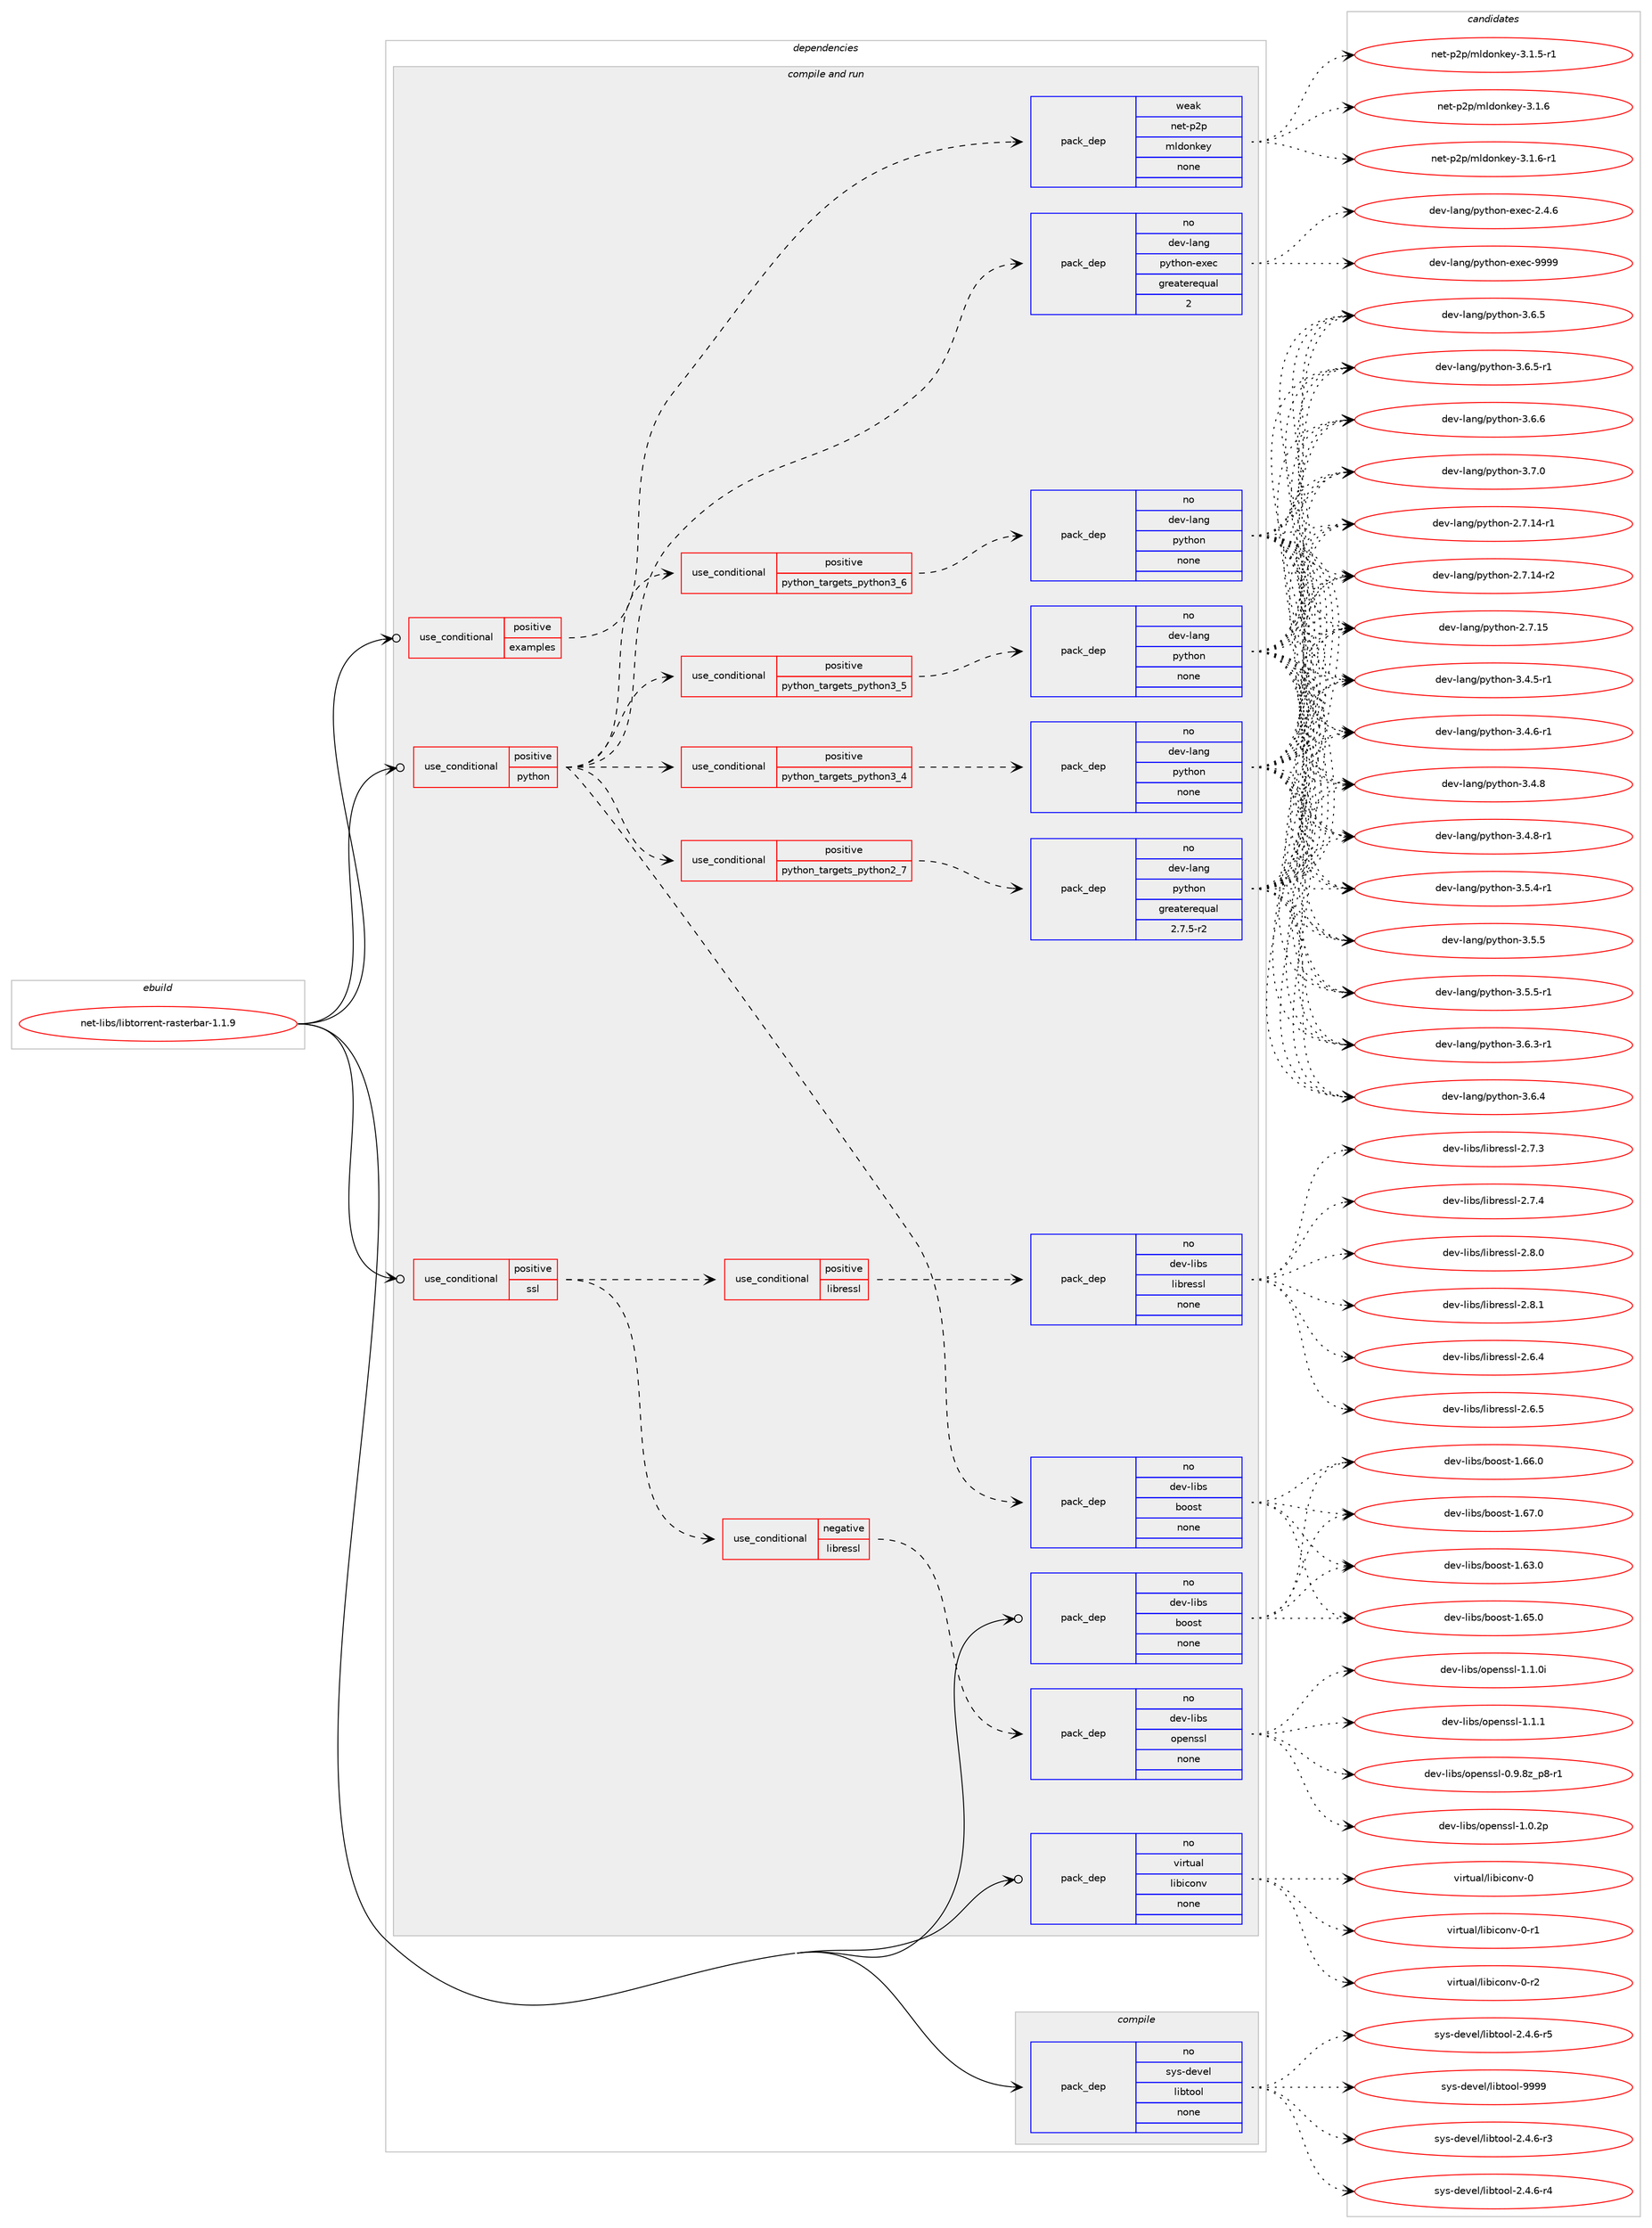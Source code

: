 digraph prolog {

# *************
# Graph options
# *************

newrank=true;
concentrate=true;
compound=true;
graph [rankdir=LR,fontname=Helvetica,fontsize=10,ranksep=1.5];#, ranksep=2.5, nodesep=0.2];
edge  [arrowhead=vee];
node  [fontname=Helvetica,fontsize=10];

# **********
# The ebuild
# **********

subgraph cluster_leftcol {
color=gray;
rank=same;
label=<<i>ebuild</i>>;
id [label="net-libs/libtorrent-rasterbar-1.1.9", color=red, width=4, href="../net-libs/libtorrent-rasterbar-1.1.9.svg"];
}

# ****************
# The dependencies
# ****************

subgraph cluster_midcol {
color=gray;
label=<<i>dependencies</i>>;
subgraph cluster_compile {
fillcolor="#eeeeee";
style=filled;
label=<<i>compile</i>>;
subgraph pack5385 {
dependency6678 [label=<<TABLE BORDER="0" CELLBORDER="1" CELLSPACING="0" CELLPADDING="4" WIDTH="220"><TR><TD ROWSPAN="6" CELLPADDING="30">pack_dep</TD></TR><TR><TD WIDTH="110">no</TD></TR><TR><TD>sys-devel</TD></TR><TR><TD>libtool</TD></TR><TR><TD>none</TD></TR><TR><TD></TD></TR></TABLE>>, shape=none, color=blue];
}
id:e -> dependency6678:w [weight=20,style="solid",arrowhead="vee"];
}
subgraph cluster_compileandrun {
fillcolor="#eeeeee";
style=filled;
label=<<i>compile and run</i>>;
subgraph cond1126 {
dependency6679 [label=<<TABLE BORDER="0" CELLBORDER="1" CELLSPACING="0" CELLPADDING="4"><TR><TD ROWSPAN="3" CELLPADDING="10">use_conditional</TD></TR><TR><TD>positive</TD></TR><TR><TD>examples</TD></TR></TABLE>>, shape=none, color=red];
subgraph pack5386 {
dependency6680 [label=<<TABLE BORDER="0" CELLBORDER="1" CELLSPACING="0" CELLPADDING="4" WIDTH="220"><TR><TD ROWSPAN="6" CELLPADDING="30">pack_dep</TD></TR><TR><TD WIDTH="110">weak</TD></TR><TR><TD>net-p2p</TD></TR><TR><TD>mldonkey</TD></TR><TR><TD>none</TD></TR><TR><TD></TD></TR></TABLE>>, shape=none, color=blue];
}
dependency6679:e -> dependency6680:w [weight=20,style="dashed",arrowhead="vee"];
}
id:e -> dependency6679:w [weight=20,style="solid",arrowhead="odotvee"];
subgraph cond1127 {
dependency6681 [label=<<TABLE BORDER="0" CELLBORDER="1" CELLSPACING="0" CELLPADDING="4"><TR><TD ROWSPAN="3" CELLPADDING="10">use_conditional</TD></TR><TR><TD>positive</TD></TR><TR><TD>python</TD></TR></TABLE>>, shape=none, color=red];
subgraph cond1128 {
dependency6682 [label=<<TABLE BORDER="0" CELLBORDER="1" CELLSPACING="0" CELLPADDING="4"><TR><TD ROWSPAN="3" CELLPADDING="10">use_conditional</TD></TR><TR><TD>positive</TD></TR><TR><TD>python_targets_python2_7</TD></TR></TABLE>>, shape=none, color=red];
subgraph pack5387 {
dependency6683 [label=<<TABLE BORDER="0" CELLBORDER="1" CELLSPACING="0" CELLPADDING="4" WIDTH="220"><TR><TD ROWSPAN="6" CELLPADDING="30">pack_dep</TD></TR><TR><TD WIDTH="110">no</TD></TR><TR><TD>dev-lang</TD></TR><TR><TD>python</TD></TR><TR><TD>greaterequal</TD></TR><TR><TD>2.7.5-r2</TD></TR></TABLE>>, shape=none, color=blue];
}
dependency6682:e -> dependency6683:w [weight=20,style="dashed",arrowhead="vee"];
}
dependency6681:e -> dependency6682:w [weight=20,style="dashed",arrowhead="vee"];
subgraph cond1129 {
dependency6684 [label=<<TABLE BORDER="0" CELLBORDER="1" CELLSPACING="0" CELLPADDING="4"><TR><TD ROWSPAN="3" CELLPADDING="10">use_conditional</TD></TR><TR><TD>positive</TD></TR><TR><TD>python_targets_python3_4</TD></TR></TABLE>>, shape=none, color=red];
subgraph pack5388 {
dependency6685 [label=<<TABLE BORDER="0" CELLBORDER="1" CELLSPACING="0" CELLPADDING="4" WIDTH="220"><TR><TD ROWSPAN="6" CELLPADDING="30">pack_dep</TD></TR><TR><TD WIDTH="110">no</TD></TR><TR><TD>dev-lang</TD></TR><TR><TD>python</TD></TR><TR><TD>none</TD></TR><TR><TD></TD></TR></TABLE>>, shape=none, color=blue];
}
dependency6684:e -> dependency6685:w [weight=20,style="dashed",arrowhead="vee"];
}
dependency6681:e -> dependency6684:w [weight=20,style="dashed",arrowhead="vee"];
subgraph cond1130 {
dependency6686 [label=<<TABLE BORDER="0" CELLBORDER="1" CELLSPACING="0" CELLPADDING="4"><TR><TD ROWSPAN="3" CELLPADDING="10">use_conditional</TD></TR><TR><TD>positive</TD></TR><TR><TD>python_targets_python3_5</TD></TR></TABLE>>, shape=none, color=red];
subgraph pack5389 {
dependency6687 [label=<<TABLE BORDER="0" CELLBORDER="1" CELLSPACING="0" CELLPADDING="4" WIDTH="220"><TR><TD ROWSPAN="6" CELLPADDING="30">pack_dep</TD></TR><TR><TD WIDTH="110">no</TD></TR><TR><TD>dev-lang</TD></TR><TR><TD>python</TD></TR><TR><TD>none</TD></TR><TR><TD></TD></TR></TABLE>>, shape=none, color=blue];
}
dependency6686:e -> dependency6687:w [weight=20,style="dashed",arrowhead="vee"];
}
dependency6681:e -> dependency6686:w [weight=20,style="dashed",arrowhead="vee"];
subgraph cond1131 {
dependency6688 [label=<<TABLE BORDER="0" CELLBORDER="1" CELLSPACING="0" CELLPADDING="4"><TR><TD ROWSPAN="3" CELLPADDING="10">use_conditional</TD></TR><TR><TD>positive</TD></TR><TR><TD>python_targets_python3_6</TD></TR></TABLE>>, shape=none, color=red];
subgraph pack5390 {
dependency6689 [label=<<TABLE BORDER="0" CELLBORDER="1" CELLSPACING="0" CELLPADDING="4" WIDTH="220"><TR><TD ROWSPAN="6" CELLPADDING="30">pack_dep</TD></TR><TR><TD WIDTH="110">no</TD></TR><TR><TD>dev-lang</TD></TR><TR><TD>python</TD></TR><TR><TD>none</TD></TR><TR><TD></TD></TR></TABLE>>, shape=none, color=blue];
}
dependency6688:e -> dependency6689:w [weight=20,style="dashed",arrowhead="vee"];
}
dependency6681:e -> dependency6688:w [weight=20,style="dashed",arrowhead="vee"];
subgraph pack5391 {
dependency6690 [label=<<TABLE BORDER="0" CELLBORDER="1" CELLSPACING="0" CELLPADDING="4" WIDTH="220"><TR><TD ROWSPAN="6" CELLPADDING="30">pack_dep</TD></TR><TR><TD WIDTH="110">no</TD></TR><TR><TD>dev-lang</TD></TR><TR><TD>python-exec</TD></TR><TR><TD>greaterequal</TD></TR><TR><TD>2</TD></TR></TABLE>>, shape=none, color=blue];
}
dependency6681:e -> dependency6690:w [weight=20,style="dashed",arrowhead="vee"];
subgraph pack5392 {
dependency6691 [label=<<TABLE BORDER="0" CELLBORDER="1" CELLSPACING="0" CELLPADDING="4" WIDTH="220"><TR><TD ROWSPAN="6" CELLPADDING="30">pack_dep</TD></TR><TR><TD WIDTH="110">no</TD></TR><TR><TD>dev-libs</TD></TR><TR><TD>boost</TD></TR><TR><TD>none</TD></TR><TR><TD></TD></TR></TABLE>>, shape=none, color=blue];
}
dependency6681:e -> dependency6691:w [weight=20,style="dashed",arrowhead="vee"];
}
id:e -> dependency6681:w [weight=20,style="solid",arrowhead="odotvee"];
subgraph cond1132 {
dependency6692 [label=<<TABLE BORDER="0" CELLBORDER="1" CELLSPACING="0" CELLPADDING="4"><TR><TD ROWSPAN="3" CELLPADDING="10">use_conditional</TD></TR><TR><TD>positive</TD></TR><TR><TD>ssl</TD></TR></TABLE>>, shape=none, color=red];
subgraph cond1133 {
dependency6693 [label=<<TABLE BORDER="0" CELLBORDER="1" CELLSPACING="0" CELLPADDING="4"><TR><TD ROWSPAN="3" CELLPADDING="10">use_conditional</TD></TR><TR><TD>negative</TD></TR><TR><TD>libressl</TD></TR></TABLE>>, shape=none, color=red];
subgraph pack5393 {
dependency6694 [label=<<TABLE BORDER="0" CELLBORDER="1" CELLSPACING="0" CELLPADDING="4" WIDTH="220"><TR><TD ROWSPAN="6" CELLPADDING="30">pack_dep</TD></TR><TR><TD WIDTH="110">no</TD></TR><TR><TD>dev-libs</TD></TR><TR><TD>openssl</TD></TR><TR><TD>none</TD></TR><TR><TD></TD></TR></TABLE>>, shape=none, color=blue];
}
dependency6693:e -> dependency6694:w [weight=20,style="dashed",arrowhead="vee"];
}
dependency6692:e -> dependency6693:w [weight=20,style="dashed",arrowhead="vee"];
subgraph cond1134 {
dependency6695 [label=<<TABLE BORDER="0" CELLBORDER="1" CELLSPACING="0" CELLPADDING="4"><TR><TD ROWSPAN="3" CELLPADDING="10">use_conditional</TD></TR><TR><TD>positive</TD></TR><TR><TD>libressl</TD></TR></TABLE>>, shape=none, color=red];
subgraph pack5394 {
dependency6696 [label=<<TABLE BORDER="0" CELLBORDER="1" CELLSPACING="0" CELLPADDING="4" WIDTH="220"><TR><TD ROWSPAN="6" CELLPADDING="30">pack_dep</TD></TR><TR><TD WIDTH="110">no</TD></TR><TR><TD>dev-libs</TD></TR><TR><TD>libressl</TD></TR><TR><TD>none</TD></TR><TR><TD></TD></TR></TABLE>>, shape=none, color=blue];
}
dependency6695:e -> dependency6696:w [weight=20,style="dashed",arrowhead="vee"];
}
dependency6692:e -> dependency6695:w [weight=20,style="dashed",arrowhead="vee"];
}
id:e -> dependency6692:w [weight=20,style="solid",arrowhead="odotvee"];
subgraph pack5395 {
dependency6697 [label=<<TABLE BORDER="0" CELLBORDER="1" CELLSPACING="0" CELLPADDING="4" WIDTH="220"><TR><TD ROWSPAN="6" CELLPADDING="30">pack_dep</TD></TR><TR><TD WIDTH="110">no</TD></TR><TR><TD>dev-libs</TD></TR><TR><TD>boost</TD></TR><TR><TD>none</TD></TR><TR><TD></TD></TR></TABLE>>, shape=none, color=blue];
}
id:e -> dependency6697:w [weight=20,style="solid",arrowhead="odotvee"];
subgraph pack5396 {
dependency6698 [label=<<TABLE BORDER="0" CELLBORDER="1" CELLSPACING="0" CELLPADDING="4" WIDTH="220"><TR><TD ROWSPAN="6" CELLPADDING="30">pack_dep</TD></TR><TR><TD WIDTH="110">no</TD></TR><TR><TD>virtual</TD></TR><TR><TD>libiconv</TD></TR><TR><TD>none</TD></TR><TR><TD></TD></TR></TABLE>>, shape=none, color=blue];
}
id:e -> dependency6698:w [weight=20,style="solid",arrowhead="odotvee"];
}
subgraph cluster_run {
fillcolor="#eeeeee";
style=filled;
label=<<i>run</i>>;
}
}

# **************
# The candidates
# **************

subgraph cluster_choices {
rank=same;
color=gray;
label=<<i>candidates</i>>;

subgraph choice5385 {
color=black;
nodesep=1;
choice1151211154510010111810110847108105981161111111084550465246544511451 [label="sys-devel/libtool-2.4.6-r3", color=red, width=4,href="../sys-devel/libtool-2.4.6-r3.svg"];
choice1151211154510010111810110847108105981161111111084550465246544511452 [label="sys-devel/libtool-2.4.6-r4", color=red, width=4,href="../sys-devel/libtool-2.4.6-r4.svg"];
choice1151211154510010111810110847108105981161111111084550465246544511453 [label="sys-devel/libtool-2.4.6-r5", color=red, width=4,href="../sys-devel/libtool-2.4.6-r5.svg"];
choice1151211154510010111810110847108105981161111111084557575757 [label="sys-devel/libtool-9999", color=red, width=4,href="../sys-devel/libtool-9999.svg"];
dependency6678:e -> choice1151211154510010111810110847108105981161111111084550465246544511451:w [style=dotted,weight="100"];
dependency6678:e -> choice1151211154510010111810110847108105981161111111084550465246544511452:w [style=dotted,weight="100"];
dependency6678:e -> choice1151211154510010111810110847108105981161111111084550465246544511453:w [style=dotted,weight="100"];
dependency6678:e -> choice1151211154510010111810110847108105981161111111084557575757:w [style=dotted,weight="100"];
}
subgraph choice5386 {
color=black;
nodesep=1;
choice1101011164511250112471091081001111101071011214551464946534511449 [label="net-p2p/mldonkey-3.1.5-r1", color=red, width=4,href="../net-p2p/mldonkey-3.1.5-r1.svg"];
choice110101116451125011247109108100111110107101121455146494654 [label="net-p2p/mldonkey-3.1.6", color=red, width=4,href="../net-p2p/mldonkey-3.1.6.svg"];
choice1101011164511250112471091081001111101071011214551464946544511449 [label="net-p2p/mldonkey-3.1.6-r1", color=red, width=4,href="../net-p2p/mldonkey-3.1.6-r1.svg"];
dependency6680:e -> choice1101011164511250112471091081001111101071011214551464946534511449:w [style=dotted,weight="100"];
dependency6680:e -> choice110101116451125011247109108100111110107101121455146494654:w [style=dotted,weight="100"];
dependency6680:e -> choice1101011164511250112471091081001111101071011214551464946544511449:w [style=dotted,weight="100"];
}
subgraph choice5387 {
color=black;
nodesep=1;
choice100101118451089711010347112121116104111110455046554649524511449 [label="dev-lang/python-2.7.14-r1", color=red, width=4,href="../dev-lang/python-2.7.14-r1.svg"];
choice100101118451089711010347112121116104111110455046554649524511450 [label="dev-lang/python-2.7.14-r2", color=red, width=4,href="../dev-lang/python-2.7.14-r2.svg"];
choice10010111845108971101034711212111610411111045504655464953 [label="dev-lang/python-2.7.15", color=red, width=4,href="../dev-lang/python-2.7.15.svg"];
choice1001011184510897110103471121211161041111104551465246534511449 [label="dev-lang/python-3.4.5-r1", color=red, width=4,href="../dev-lang/python-3.4.5-r1.svg"];
choice1001011184510897110103471121211161041111104551465246544511449 [label="dev-lang/python-3.4.6-r1", color=red, width=4,href="../dev-lang/python-3.4.6-r1.svg"];
choice100101118451089711010347112121116104111110455146524656 [label="dev-lang/python-3.4.8", color=red, width=4,href="../dev-lang/python-3.4.8.svg"];
choice1001011184510897110103471121211161041111104551465246564511449 [label="dev-lang/python-3.4.8-r1", color=red, width=4,href="../dev-lang/python-3.4.8-r1.svg"];
choice1001011184510897110103471121211161041111104551465346524511449 [label="dev-lang/python-3.5.4-r1", color=red, width=4,href="../dev-lang/python-3.5.4-r1.svg"];
choice100101118451089711010347112121116104111110455146534653 [label="dev-lang/python-3.5.5", color=red, width=4,href="../dev-lang/python-3.5.5.svg"];
choice1001011184510897110103471121211161041111104551465346534511449 [label="dev-lang/python-3.5.5-r1", color=red, width=4,href="../dev-lang/python-3.5.5-r1.svg"];
choice1001011184510897110103471121211161041111104551465446514511449 [label="dev-lang/python-3.6.3-r1", color=red, width=4,href="../dev-lang/python-3.6.3-r1.svg"];
choice100101118451089711010347112121116104111110455146544652 [label="dev-lang/python-3.6.4", color=red, width=4,href="../dev-lang/python-3.6.4.svg"];
choice100101118451089711010347112121116104111110455146544653 [label="dev-lang/python-3.6.5", color=red, width=4,href="../dev-lang/python-3.6.5.svg"];
choice1001011184510897110103471121211161041111104551465446534511449 [label="dev-lang/python-3.6.5-r1", color=red, width=4,href="../dev-lang/python-3.6.5-r1.svg"];
choice100101118451089711010347112121116104111110455146544654 [label="dev-lang/python-3.6.6", color=red, width=4,href="../dev-lang/python-3.6.6.svg"];
choice100101118451089711010347112121116104111110455146554648 [label="dev-lang/python-3.7.0", color=red, width=4,href="../dev-lang/python-3.7.0.svg"];
dependency6683:e -> choice100101118451089711010347112121116104111110455046554649524511449:w [style=dotted,weight="100"];
dependency6683:e -> choice100101118451089711010347112121116104111110455046554649524511450:w [style=dotted,weight="100"];
dependency6683:e -> choice10010111845108971101034711212111610411111045504655464953:w [style=dotted,weight="100"];
dependency6683:e -> choice1001011184510897110103471121211161041111104551465246534511449:w [style=dotted,weight="100"];
dependency6683:e -> choice1001011184510897110103471121211161041111104551465246544511449:w [style=dotted,weight="100"];
dependency6683:e -> choice100101118451089711010347112121116104111110455146524656:w [style=dotted,weight="100"];
dependency6683:e -> choice1001011184510897110103471121211161041111104551465246564511449:w [style=dotted,weight="100"];
dependency6683:e -> choice1001011184510897110103471121211161041111104551465346524511449:w [style=dotted,weight="100"];
dependency6683:e -> choice100101118451089711010347112121116104111110455146534653:w [style=dotted,weight="100"];
dependency6683:e -> choice1001011184510897110103471121211161041111104551465346534511449:w [style=dotted,weight="100"];
dependency6683:e -> choice1001011184510897110103471121211161041111104551465446514511449:w [style=dotted,weight="100"];
dependency6683:e -> choice100101118451089711010347112121116104111110455146544652:w [style=dotted,weight="100"];
dependency6683:e -> choice100101118451089711010347112121116104111110455146544653:w [style=dotted,weight="100"];
dependency6683:e -> choice1001011184510897110103471121211161041111104551465446534511449:w [style=dotted,weight="100"];
dependency6683:e -> choice100101118451089711010347112121116104111110455146544654:w [style=dotted,weight="100"];
dependency6683:e -> choice100101118451089711010347112121116104111110455146554648:w [style=dotted,weight="100"];
}
subgraph choice5388 {
color=black;
nodesep=1;
choice100101118451089711010347112121116104111110455046554649524511449 [label="dev-lang/python-2.7.14-r1", color=red, width=4,href="../dev-lang/python-2.7.14-r1.svg"];
choice100101118451089711010347112121116104111110455046554649524511450 [label="dev-lang/python-2.7.14-r2", color=red, width=4,href="../dev-lang/python-2.7.14-r2.svg"];
choice10010111845108971101034711212111610411111045504655464953 [label="dev-lang/python-2.7.15", color=red, width=4,href="../dev-lang/python-2.7.15.svg"];
choice1001011184510897110103471121211161041111104551465246534511449 [label="dev-lang/python-3.4.5-r1", color=red, width=4,href="../dev-lang/python-3.4.5-r1.svg"];
choice1001011184510897110103471121211161041111104551465246544511449 [label="dev-lang/python-3.4.6-r1", color=red, width=4,href="../dev-lang/python-3.4.6-r1.svg"];
choice100101118451089711010347112121116104111110455146524656 [label="dev-lang/python-3.4.8", color=red, width=4,href="../dev-lang/python-3.4.8.svg"];
choice1001011184510897110103471121211161041111104551465246564511449 [label="dev-lang/python-3.4.8-r1", color=red, width=4,href="../dev-lang/python-3.4.8-r1.svg"];
choice1001011184510897110103471121211161041111104551465346524511449 [label="dev-lang/python-3.5.4-r1", color=red, width=4,href="../dev-lang/python-3.5.4-r1.svg"];
choice100101118451089711010347112121116104111110455146534653 [label="dev-lang/python-3.5.5", color=red, width=4,href="../dev-lang/python-3.5.5.svg"];
choice1001011184510897110103471121211161041111104551465346534511449 [label="dev-lang/python-3.5.5-r1", color=red, width=4,href="../dev-lang/python-3.5.5-r1.svg"];
choice1001011184510897110103471121211161041111104551465446514511449 [label="dev-lang/python-3.6.3-r1", color=red, width=4,href="../dev-lang/python-3.6.3-r1.svg"];
choice100101118451089711010347112121116104111110455146544652 [label="dev-lang/python-3.6.4", color=red, width=4,href="../dev-lang/python-3.6.4.svg"];
choice100101118451089711010347112121116104111110455146544653 [label="dev-lang/python-3.6.5", color=red, width=4,href="../dev-lang/python-3.6.5.svg"];
choice1001011184510897110103471121211161041111104551465446534511449 [label="dev-lang/python-3.6.5-r1", color=red, width=4,href="../dev-lang/python-3.6.5-r1.svg"];
choice100101118451089711010347112121116104111110455146544654 [label="dev-lang/python-3.6.6", color=red, width=4,href="../dev-lang/python-3.6.6.svg"];
choice100101118451089711010347112121116104111110455146554648 [label="dev-lang/python-3.7.0", color=red, width=4,href="../dev-lang/python-3.7.0.svg"];
dependency6685:e -> choice100101118451089711010347112121116104111110455046554649524511449:w [style=dotted,weight="100"];
dependency6685:e -> choice100101118451089711010347112121116104111110455046554649524511450:w [style=dotted,weight="100"];
dependency6685:e -> choice10010111845108971101034711212111610411111045504655464953:w [style=dotted,weight="100"];
dependency6685:e -> choice1001011184510897110103471121211161041111104551465246534511449:w [style=dotted,weight="100"];
dependency6685:e -> choice1001011184510897110103471121211161041111104551465246544511449:w [style=dotted,weight="100"];
dependency6685:e -> choice100101118451089711010347112121116104111110455146524656:w [style=dotted,weight="100"];
dependency6685:e -> choice1001011184510897110103471121211161041111104551465246564511449:w [style=dotted,weight="100"];
dependency6685:e -> choice1001011184510897110103471121211161041111104551465346524511449:w [style=dotted,weight="100"];
dependency6685:e -> choice100101118451089711010347112121116104111110455146534653:w [style=dotted,weight="100"];
dependency6685:e -> choice1001011184510897110103471121211161041111104551465346534511449:w [style=dotted,weight="100"];
dependency6685:e -> choice1001011184510897110103471121211161041111104551465446514511449:w [style=dotted,weight="100"];
dependency6685:e -> choice100101118451089711010347112121116104111110455146544652:w [style=dotted,weight="100"];
dependency6685:e -> choice100101118451089711010347112121116104111110455146544653:w [style=dotted,weight="100"];
dependency6685:e -> choice1001011184510897110103471121211161041111104551465446534511449:w [style=dotted,weight="100"];
dependency6685:e -> choice100101118451089711010347112121116104111110455146544654:w [style=dotted,weight="100"];
dependency6685:e -> choice100101118451089711010347112121116104111110455146554648:w [style=dotted,weight="100"];
}
subgraph choice5389 {
color=black;
nodesep=1;
choice100101118451089711010347112121116104111110455046554649524511449 [label="dev-lang/python-2.7.14-r1", color=red, width=4,href="../dev-lang/python-2.7.14-r1.svg"];
choice100101118451089711010347112121116104111110455046554649524511450 [label="dev-lang/python-2.7.14-r2", color=red, width=4,href="../dev-lang/python-2.7.14-r2.svg"];
choice10010111845108971101034711212111610411111045504655464953 [label="dev-lang/python-2.7.15", color=red, width=4,href="../dev-lang/python-2.7.15.svg"];
choice1001011184510897110103471121211161041111104551465246534511449 [label="dev-lang/python-3.4.5-r1", color=red, width=4,href="../dev-lang/python-3.4.5-r1.svg"];
choice1001011184510897110103471121211161041111104551465246544511449 [label="dev-lang/python-3.4.6-r1", color=red, width=4,href="../dev-lang/python-3.4.6-r1.svg"];
choice100101118451089711010347112121116104111110455146524656 [label="dev-lang/python-3.4.8", color=red, width=4,href="../dev-lang/python-3.4.8.svg"];
choice1001011184510897110103471121211161041111104551465246564511449 [label="dev-lang/python-3.4.8-r1", color=red, width=4,href="../dev-lang/python-3.4.8-r1.svg"];
choice1001011184510897110103471121211161041111104551465346524511449 [label="dev-lang/python-3.5.4-r1", color=red, width=4,href="../dev-lang/python-3.5.4-r1.svg"];
choice100101118451089711010347112121116104111110455146534653 [label="dev-lang/python-3.5.5", color=red, width=4,href="../dev-lang/python-3.5.5.svg"];
choice1001011184510897110103471121211161041111104551465346534511449 [label="dev-lang/python-3.5.5-r1", color=red, width=4,href="../dev-lang/python-3.5.5-r1.svg"];
choice1001011184510897110103471121211161041111104551465446514511449 [label="dev-lang/python-3.6.3-r1", color=red, width=4,href="../dev-lang/python-3.6.3-r1.svg"];
choice100101118451089711010347112121116104111110455146544652 [label="dev-lang/python-3.6.4", color=red, width=4,href="../dev-lang/python-3.6.4.svg"];
choice100101118451089711010347112121116104111110455146544653 [label="dev-lang/python-3.6.5", color=red, width=4,href="../dev-lang/python-3.6.5.svg"];
choice1001011184510897110103471121211161041111104551465446534511449 [label="dev-lang/python-3.6.5-r1", color=red, width=4,href="../dev-lang/python-3.6.5-r1.svg"];
choice100101118451089711010347112121116104111110455146544654 [label="dev-lang/python-3.6.6", color=red, width=4,href="../dev-lang/python-3.6.6.svg"];
choice100101118451089711010347112121116104111110455146554648 [label="dev-lang/python-3.7.0", color=red, width=4,href="../dev-lang/python-3.7.0.svg"];
dependency6687:e -> choice100101118451089711010347112121116104111110455046554649524511449:w [style=dotted,weight="100"];
dependency6687:e -> choice100101118451089711010347112121116104111110455046554649524511450:w [style=dotted,weight="100"];
dependency6687:e -> choice10010111845108971101034711212111610411111045504655464953:w [style=dotted,weight="100"];
dependency6687:e -> choice1001011184510897110103471121211161041111104551465246534511449:w [style=dotted,weight="100"];
dependency6687:e -> choice1001011184510897110103471121211161041111104551465246544511449:w [style=dotted,weight="100"];
dependency6687:e -> choice100101118451089711010347112121116104111110455146524656:w [style=dotted,weight="100"];
dependency6687:e -> choice1001011184510897110103471121211161041111104551465246564511449:w [style=dotted,weight="100"];
dependency6687:e -> choice1001011184510897110103471121211161041111104551465346524511449:w [style=dotted,weight="100"];
dependency6687:e -> choice100101118451089711010347112121116104111110455146534653:w [style=dotted,weight="100"];
dependency6687:e -> choice1001011184510897110103471121211161041111104551465346534511449:w [style=dotted,weight="100"];
dependency6687:e -> choice1001011184510897110103471121211161041111104551465446514511449:w [style=dotted,weight="100"];
dependency6687:e -> choice100101118451089711010347112121116104111110455146544652:w [style=dotted,weight="100"];
dependency6687:e -> choice100101118451089711010347112121116104111110455146544653:w [style=dotted,weight="100"];
dependency6687:e -> choice1001011184510897110103471121211161041111104551465446534511449:w [style=dotted,weight="100"];
dependency6687:e -> choice100101118451089711010347112121116104111110455146544654:w [style=dotted,weight="100"];
dependency6687:e -> choice100101118451089711010347112121116104111110455146554648:w [style=dotted,weight="100"];
}
subgraph choice5390 {
color=black;
nodesep=1;
choice100101118451089711010347112121116104111110455046554649524511449 [label="dev-lang/python-2.7.14-r1", color=red, width=4,href="../dev-lang/python-2.7.14-r1.svg"];
choice100101118451089711010347112121116104111110455046554649524511450 [label="dev-lang/python-2.7.14-r2", color=red, width=4,href="../dev-lang/python-2.7.14-r2.svg"];
choice10010111845108971101034711212111610411111045504655464953 [label="dev-lang/python-2.7.15", color=red, width=4,href="../dev-lang/python-2.7.15.svg"];
choice1001011184510897110103471121211161041111104551465246534511449 [label="dev-lang/python-3.4.5-r1", color=red, width=4,href="../dev-lang/python-3.4.5-r1.svg"];
choice1001011184510897110103471121211161041111104551465246544511449 [label="dev-lang/python-3.4.6-r1", color=red, width=4,href="../dev-lang/python-3.4.6-r1.svg"];
choice100101118451089711010347112121116104111110455146524656 [label="dev-lang/python-3.4.8", color=red, width=4,href="../dev-lang/python-3.4.8.svg"];
choice1001011184510897110103471121211161041111104551465246564511449 [label="dev-lang/python-3.4.8-r1", color=red, width=4,href="../dev-lang/python-3.4.8-r1.svg"];
choice1001011184510897110103471121211161041111104551465346524511449 [label="dev-lang/python-3.5.4-r1", color=red, width=4,href="../dev-lang/python-3.5.4-r1.svg"];
choice100101118451089711010347112121116104111110455146534653 [label="dev-lang/python-3.5.5", color=red, width=4,href="../dev-lang/python-3.5.5.svg"];
choice1001011184510897110103471121211161041111104551465346534511449 [label="dev-lang/python-3.5.5-r1", color=red, width=4,href="../dev-lang/python-3.5.5-r1.svg"];
choice1001011184510897110103471121211161041111104551465446514511449 [label="dev-lang/python-3.6.3-r1", color=red, width=4,href="../dev-lang/python-3.6.3-r1.svg"];
choice100101118451089711010347112121116104111110455146544652 [label="dev-lang/python-3.6.4", color=red, width=4,href="../dev-lang/python-3.6.4.svg"];
choice100101118451089711010347112121116104111110455146544653 [label="dev-lang/python-3.6.5", color=red, width=4,href="../dev-lang/python-3.6.5.svg"];
choice1001011184510897110103471121211161041111104551465446534511449 [label="dev-lang/python-3.6.5-r1", color=red, width=4,href="../dev-lang/python-3.6.5-r1.svg"];
choice100101118451089711010347112121116104111110455146544654 [label="dev-lang/python-3.6.6", color=red, width=4,href="../dev-lang/python-3.6.6.svg"];
choice100101118451089711010347112121116104111110455146554648 [label="dev-lang/python-3.7.0", color=red, width=4,href="../dev-lang/python-3.7.0.svg"];
dependency6689:e -> choice100101118451089711010347112121116104111110455046554649524511449:w [style=dotted,weight="100"];
dependency6689:e -> choice100101118451089711010347112121116104111110455046554649524511450:w [style=dotted,weight="100"];
dependency6689:e -> choice10010111845108971101034711212111610411111045504655464953:w [style=dotted,weight="100"];
dependency6689:e -> choice1001011184510897110103471121211161041111104551465246534511449:w [style=dotted,weight="100"];
dependency6689:e -> choice1001011184510897110103471121211161041111104551465246544511449:w [style=dotted,weight="100"];
dependency6689:e -> choice100101118451089711010347112121116104111110455146524656:w [style=dotted,weight="100"];
dependency6689:e -> choice1001011184510897110103471121211161041111104551465246564511449:w [style=dotted,weight="100"];
dependency6689:e -> choice1001011184510897110103471121211161041111104551465346524511449:w [style=dotted,weight="100"];
dependency6689:e -> choice100101118451089711010347112121116104111110455146534653:w [style=dotted,weight="100"];
dependency6689:e -> choice1001011184510897110103471121211161041111104551465346534511449:w [style=dotted,weight="100"];
dependency6689:e -> choice1001011184510897110103471121211161041111104551465446514511449:w [style=dotted,weight="100"];
dependency6689:e -> choice100101118451089711010347112121116104111110455146544652:w [style=dotted,weight="100"];
dependency6689:e -> choice100101118451089711010347112121116104111110455146544653:w [style=dotted,weight="100"];
dependency6689:e -> choice1001011184510897110103471121211161041111104551465446534511449:w [style=dotted,weight="100"];
dependency6689:e -> choice100101118451089711010347112121116104111110455146544654:w [style=dotted,weight="100"];
dependency6689:e -> choice100101118451089711010347112121116104111110455146554648:w [style=dotted,weight="100"];
}
subgraph choice5391 {
color=black;
nodesep=1;
choice1001011184510897110103471121211161041111104510112010199455046524654 [label="dev-lang/python-exec-2.4.6", color=red, width=4,href="../dev-lang/python-exec-2.4.6.svg"];
choice10010111845108971101034711212111610411111045101120101994557575757 [label="dev-lang/python-exec-9999", color=red, width=4,href="../dev-lang/python-exec-9999.svg"];
dependency6690:e -> choice1001011184510897110103471121211161041111104510112010199455046524654:w [style=dotted,weight="100"];
dependency6690:e -> choice10010111845108971101034711212111610411111045101120101994557575757:w [style=dotted,weight="100"];
}
subgraph choice5392 {
color=black;
nodesep=1;
choice1001011184510810598115479811111111511645494654514648 [label="dev-libs/boost-1.63.0", color=red, width=4,href="../dev-libs/boost-1.63.0.svg"];
choice1001011184510810598115479811111111511645494654534648 [label="dev-libs/boost-1.65.0", color=red, width=4,href="../dev-libs/boost-1.65.0.svg"];
choice1001011184510810598115479811111111511645494654544648 [label="dev-libs/boost-1.66.0", color=red, width=4,href="../dev-libs/boost-1.66.0.svg"];
choice1001011184510810598115479811111111511645494654554648 [label="dev-libs/boost-1.67.0", color=red, width=4,href="../dev-libs/boost-1.67.0.svg"];
dependency6691:e -> choice1001011184510810598115479811111111511645494654514648:w [style=dotted,weight="100"];
dependency6691:e -> choice1001011184510810598115479811111111511645494654534648:w [style=dotted,weight="100"];
dependency6691:e -> choice1001011184510810598115479811111111511645494654544648:w [style=dotted,weight="100"];
dependency6691:e -> choice1001011184510810598115479811111111511645494654554648:w [style=dotted,weight="100"];
}
subgraph choice5393 {
color=black;
nodesep=1;
choice10010111845108105981154711111210111011511510845484657465612295112564511449 [label="dev-libs/openssl-0.9.8z_p8-r1", color=red, width=4,href="../dev-libs/openssl-0.9.8z_p8-r1.svg"];
choice100101118451081059811547111112101110115115108454946484650112 [label="dev-libs/openssl-1.0.2p", color=red, width=4,href="../dev-libs/openssl-1.0.2p.svg"];
choice100101118451081059811547111112101110115115108454946494648105 [label="dev-libs/openssl-1.1.0i", color=red, width=4,href="../dev-libs/openssl-1.1.0i.svg"];
choice100101118451081059811547111112101110115115108454946494649 [label="dev-libs/openssl-1.1.1", color=red, width=4,href="../dev-libs/openssl-1.1.1.svg"];
dependency6694:e -> choice10010111845108105981154711111210111011511510845484657465612295112564511449:w [style=dotted,weight="100"];
dependency6694:e -> choice100101118451081059811547111112101110115115108454946484650112:w [style=dotted,weight="100"];
dependency6694:e -> choice100101118451081059811547111112101110115115108454946494648105:w [style=dotted,weight="100"];
dependency6694:e -> choice100101118451081059811547111112101110115115108454946494649:w [style=dotted,weight="100"];
}
subgraph choice5394 {
color=black;
nodesep=1;
choice10010111845108105981154710810598114101115115108455046544652 [label="dev-libs/libressl-2.6.4", color=red, width=4,href="../dev-libs/libressl-2.6.4.svg"];
choice10010111845108105981154710810598114101115115108455046544653 [label="dev-libs/libressl-2.6.5", color=red, width=4,href="../dev-libs/libressl-2.6.5.svg"];
choice10010111845108105981154710810598114101115115108455046554651 [label="dev-libs/libressl-2.7.3", color=red, width=4,href="../dev-libs/libressl-2.7.3.svg"];
choice10010111845108105981154710810598114101115115108455046554652 [label="dev-libs/libressl-2.7.4", color=red, width=4,href="../dev-libs/libressl-2.7.4.svg"];
choice10010111845108105981154710810598114101115115108455046564648 [label="dev-libs/libressl-2.8.0", color=red, width=4,href="../dev-libs/libressl-2.8.0.svg"];
choice10010111845108105981154710810598114101115115108455046564649 [label="dev-libs/libressl-2.8.1", color=red, width=4,href="../dev-libs/libressl-2.8.1.svg"];
dependency6696:e -> choice10010111845108105981154710810598114101115115108455046544652:w [style=dotted,weight="100"];
dependency6696:e -> choice10010111845108105981154710810598114101115115108455046544653:w [style=dotted,weight="100"];
dependency6696:e -> choice10010111845108105981154710810598114101115115108455046554651:w [style=dotted,weight="100"];
dependency6696:e -> choice10010111845108105981154710810598114101115115108455046554652:w [style=dotted,weight="100"];
dependency6696:e -> choice10010111845108105981154710810598114101115115108455046564648:w [style=dotted,weight="100"];
dependency6696:e -> choice10010111845108105981154710810598114101115115108455046564649:w [style=dotted,weight="100"];
}
subgraph choice5395 {
color=black;
nodesep=1;
choice1001011184510810598115479811111111511645494654514648 [label="dev-libs/boost-1.63.0", color=red, width=4,href="../dev-libs/boost-1.63.0.svg"];
choice1001011184510810598115479811111111511645494654534648 [label="dev-libs/boost-1.65.0", color=red, width=4,href="../dev-libs/boost-1.65.0.svg"];
choice1001011184510810598115479811111111511645494654544648 [label="dev-libs/boost-1.66.0", color=red, width=4,href="../dev-libs/boost-1.66.0.svg"];
choice1001011184510810598115479811111111511645494654554648 [label="dev-libs/boost-1.67.0", color=red, width=4,href="../dev-libs/boost-1.67.0.svg"];
dependency6697:e -> choice1001011184510810598115479811111111511645494654514648:w [style=dotted,weight="100"];
dependency6697:e -> choice1001011184510810598115479811111111511645494654534648:w [style=dotted,weight="100"];
dependency6697:e -> choice1001011184510810598115479811111111511645494654544648:w [style=dotted,weight="100"];
dependency6697:e -> choice1001011184510810598115479811111111511645494654554648:w [style=dotted,weight="100"];
}
subgraph choice5396 {
color=black;
nodesep=1;
choice118105114116117971084710810598105991111101184548 [label="virtual/libiconv-0", color=red, width=4,href="../virtual/libiconv-0.svg"];
choice1181051141161179710847108105981059911111011845484511449 [label="virtual/libiconv-0-r1", color=red, width=4,href="../virtual/libiconv-0-r1.svg"];
choice1181051141161179710847108105981059911111011845484511450 [label="virtual/libiconv-0-r2", color=red, width=4,href="../virtual/libiconv-0-r2.svg"];
dependency6698:e -> choice118105114116117971084710810598105991111101184548:w [style=dotted,weight="100"];
dependency6698:e -> choice1181051141161179710847108105981059911111011845484511449:w [style=dotted,weight="100"];
dependency6698:e -> choice1181051141161179710847108105981059911111011845484511450:w [style=dotted,weight="100"];
}
}

}
